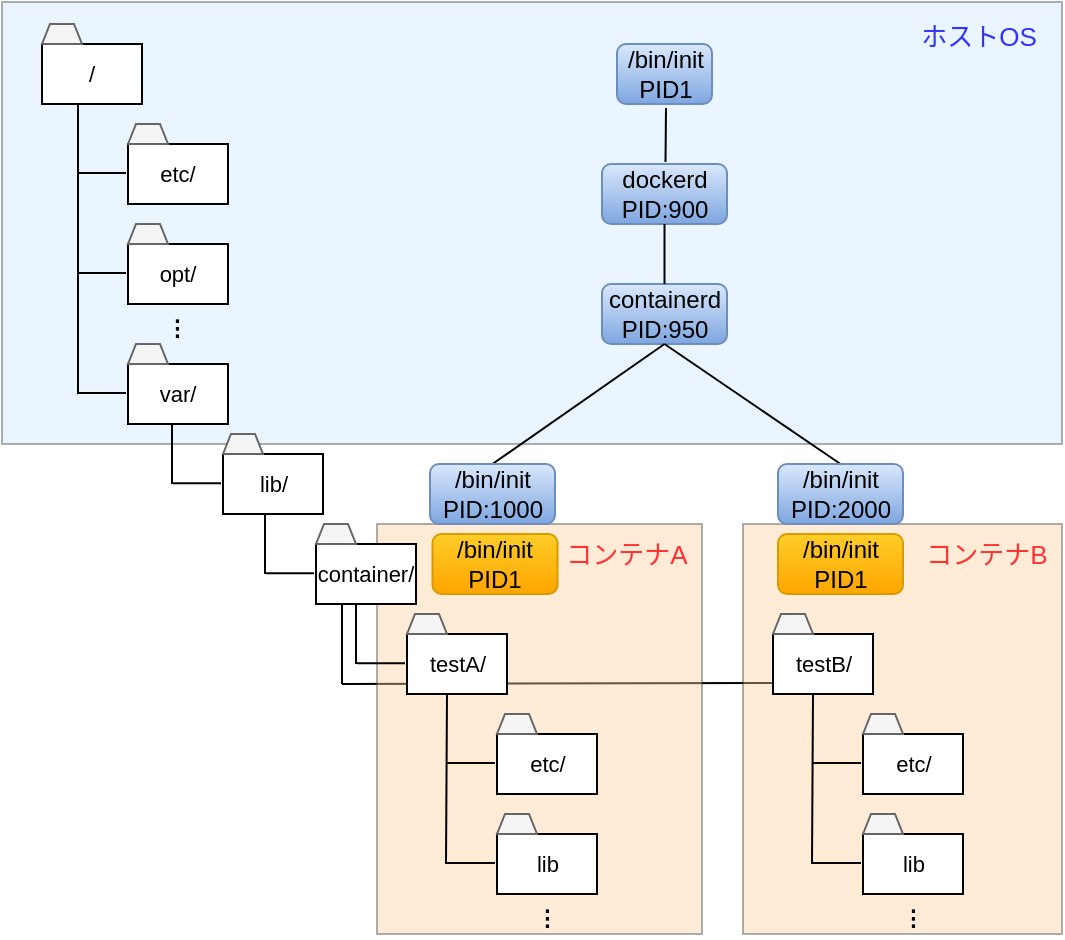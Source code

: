 <mxfile version="12.5.5" type="github">
  <diagram id="3PronI64AzVX0cKYdvCM" name="ページ1">
    <mxGraphModel dx="862" dy="401" grid="1" gridSize="10" guides="1" tooltips="1" connect="1" arrows="1" fold="1" page="1" pageScale="1" pageWidth="690" pageHeight="980" math="0" shadow="0">
      <root>
        <mxCell id="0"/>
        <mxCell id="1" parent="0"/>
        <mxCell id="z6NZwSQl8ovmcM_vJdd9-112" value="" style="endArrow=none;html=1;fontFamily=Helvetica;fontSize=11;entryX=0;entryY=0.75;entryDx=0;entryDy=0;" edge="1" parent="1">
          <mxGeometry width="50" height="50" relative="1" as="geometry">
            <mxPoint x="260" y="410" as="sourcePoint"/>
            <mxPoint x="475.5" y="409.5" as="targetPoint"/>
          </mxGeometry>
        </mxCell>
        <mxCell id="z6NZwSQl8ovmcM_vJdd9-1" value="" style="rounded=0;whiteSpace=wrap;html=1;fontFamily=Helvetica;fontSize=13;fillColor=#ffcc99;strokeColor=#36393d;opacity=40;" vertex="1" parent="1">
          <mxGeometry x="277.5" y="330" width="162.5" height="205" as="geometry"/>
        </mxCell>
        <mxCell id="z6NZwSQl8ovmcM_vJdd9-2" value="&lt;font style=&quot;font-size: 11px;&quot;&gt;etc/&lt;/font&gt;" style="rounded=0;whiteSpace=wrap;html=1;fontFamily=Helvetica;fontSize=11;" vertex="1" parent="1">
          <mxGeometry x="337.5" y="435" width="50" height="30" as="geometry"/>
        </mxCell>
        <mxCell id="z6NZwSQl8ovmcM_vJdd9-3" value="" style="shape=trapezoid;perimeter=trapezoidPerimeter;whiteSpace=wrap;html=1;fontFamily=メイリオ;fontSize=11;fillColor=#f5f5f5;strokeColor=#666666;fontColor=#333333;" vertex="1" parent="1">
          <mxGeometry x="337.5" y="425" width="20" height="10" as="geometry"/>
        </mxCell>
        <mxCell id="z6NZwSQl8ovmcM_vJdd9-5" value="" style="rounded=0;whiteSpace=wrap;html=1;fontFamily=Helvetica;fontSize=13;fillColor=#cce5ff;strokeColor=#36393d;opacity=40;" vertex="1" parent="1">
          <mxGeometry x="90" y="69" width="530" height="221" as="geometry"/>
        </mxCell>
        <mxCell id="z6NZwSQl8ovmcM_vJdd9-6" value="" style="group;fontSize=11;" vertex="1" connectable="0" parent="1">
          <mxGeometry x="110" y="80" width="60" height="50" as="geometry"/>
        </mxCell>
        <mxCell id="z6NZwSQl8ovmcM_vJdd9-7" value="" style="group;fontSize=11;" vertex="1" connectable="0" parent="z6NZwSQl8ovmcM_vJdd9-6">
          <mxGeometry width="50" height="40" as="geometry"/>
        </mxCell>
        <mxCell id="z6NZwSQl8ovmcM_vJdd9-8" value="/" style="rounded=0;whiteSpace=wrap;html=1;fontFamily=Helvetica;fontSize=11;" vertex="1" parent="z6NZwSQl8ovmcM_vJdd9-7">
          <mxGeometry y="10" width="50" height="30" as="geometry"/>
        </mxCell>
        <mxCell id="z6NZwSQl8ovmcM_vJdd9-9" value="" style="shape=trapezoid;perimeter=trapezoidPerimeter;whiteSpace=wrap;html=1;fontFamily=メイリオ;fontSize=11;fillColor=#f5f5f5;strokeColor=#666666;fontColor=#333333;" vertex="1" parent="z6NZwSQl8ovmcM_vJdd9-7">
          <mxGeometry width="20" height="10" as="geometry"/>
        </mxCell>
        <mxCell id="z6NZwSQl8ovmcM_vJdd9-10" value="" style="endArrow=none;html=1;fontFamily=Helvetica;fontSize=11;entryX=0.25;entryY=1;entryDx=0;entryDy=0;" edge="1" parent="1">
          <mxGeometry width="50" height="50" relative="1" as="geometry">
            <mxPoint x="128" y="265" as="sourcePoint"/>
            <mxPoint x="128" y="120" as="targetPoint"/>
          </mxGeometry>
        </mxCell>
        <mxCell id="z6NZwSQl8ovmcM_vJdd9-11" value="" style="endArrow=none;html=1;fontFamily=Helvetica;fontSize=11;entryX=0;entryY=0.5;entryDx=0;entryDy=0;" edge="1" parent="1">
          <mxGeometry width="50" height="50" relative="1" as="geometry">
            <mxPoint x="128" y="154.5" as="sourcePoint"/>
            <mxPoint x="152" y="154.5" as="targetPoint"/>
          </mxGeometry>
        </mxCell>
        <mxCell id="z6NZwSQl8ovmcM_vJdd9-12" value="" style="endArrow=none;html=1;fontFamily=Helvetica;fontSize=11;entryX=0;entryY=0.5;entryDx=0;entryDy=0;" edge="1" parent="1">
          <mxGeometry width="50" height="50" relative="1" as="geometry">
            <mxPoint x="175.5" y="309.66" as="sourcePoint"/>
            <mxPoint x="199.5" y="309.66" as="targetPoint"/>
          </mxGeometry>
        </mxCell>
        <mxCell id="z6NZwSQl8ovmcM_vJdd9-13" value="" style="endArrow=none;html=1;fontFamily=Helvetica;fontSize=11;entryX=0.5;entryY=1;entryDx=0;entryDy=0;" edge="1" parent="1">
          <mxGeometry width="50" height="50" relative="1" as="geometry">
            <mxPoint x="175" y="310" as="sourcePoint"/>
            <mxPoint x="175.0" y="280" as="targetPoint"/>
          </mxGeometry>
        </mxCell>
        <mxCell id="z6NZwSQl8ovmcM_vJdd9-14" value="ホストOS" style="text;html=1;strokeColor=none;fillColor=none;align=center;verticalAlign=middle;whiteSpace=wrap;rounded=0;fontFamily=Helvetica;fontSize=13;opacity=40;fontColor=#3333FF;labelBackgroundColor=none;" vertex="1" parent="1">
          <mxGeometry x="540.5" y="76" width="75" height="20" as="geometry"/>
        </mxCell>
        <mxCell id="z6NZwSQl8ovmcM_vJdd9-15" value="" style="group;fontSize=11;" vertex="1" connectable="0" parent="1">
          <mxGeometry x="153" y="130" width="60" height="50" as="geometry"/>
        </mxCell>
        <mxCell id="z6NZwSQl8ovmcM_vJdd9-16" value="" style="group;fontSize=11;" vertex="1" connectable="0" parent="z6NZwSQl8ovmcM_vJdd9-15">
          <mxGeometry width="50" height="40" as="geometry"/>
        </mxCell>
        <mxCell id="z6NZwSQl8ovmcM_vJdd9-17" value="&lt;font style=&quot;font-size: 11px;&quot;&gt;etc/&lt;/font&gt;" style="rounded=0;whiteSpace=wrap;html=1;fontFamily=Helvetica;fontSize=11;" vertex="1" parent="z6NZwSQl8ovmcM_vJdd9-16">
          <mxGeometry y="10" width="50" height="30" as="geometry"/>
        </mxCell>
        <mxCell id="z6NZwSQl8ovmcM_vJdd9-18" value="" style="shape=trapezoid;perimeter=trapezoidPerimeter;whiteSpace=wrap;html=1;fontFamily=メイリオ;fontSize=11;fillColor=#f5f5f5;strokeColor=#666666;fontColor=#333333;" vertex="1" parent="z6NZwSQl8ovmcM_vJdd9-16">
          <mxGeometry width="20" height="10" as="geometry"/>
        </mxCell>
        <mxCell id="z6NZwSQl8ovmcM_vJdd9-19" value="" style="endArrow=none;html=1;fontFamily=Helvetica;fontSize=11;entryX=0;entryY=0.5;entryDx=0;entryDy=0;" edge="1" parent="1">
          <mxGeometry width="50" height="50" relative="1" as="geometry">
            <mxPoint x="128.0" y="204.5" as="sourcePoint"/>
            <mxPoint x="152" y="204.5" as="targetPoint"/>
          </mxGeometry>
        </mxCell>
        <mxCell id="z6NZwSQl8ovmcM_vJdd9-20" value="" style="group;fontSize=11;" vertex="1" connectable="0" parent="1">
          <mxGeometry x="153" y="180" width="60" height="60" as="geometry"/>
        </mxCell>
        <mxCell id="z6NZwSQl8ovmcM_vJdd9-21" value="" style="group;fontSize=11;" vertex="1" connectable="0" parent="z6NZwSQl8ovmcM_vJdd9-20">
          <mxGeometry width="50" height="40" as="geometry"/>
        </mxCell>
        <mxCell id="z6NZwSQl8ovmcM_vJdd9-22" value="&lt;font style=&quot;font-size: 11px;&quot;&gt;opt/&lt;/font&gt;" style="rounded=0;whiteSpace=wrap;html=1;fontFamily=Helvetica;fontSize=11;" vertex="1" parent="z6NZwSQl8ovmcM_vJdd9-21">
          <mxGeometry y="10" width="50" height="30" as="geometry"/>
        </mxCell>
        <mxCell id="z6NZwSQl8ovmcM_vJdd9-23" value="" style="shape=trapezoid;perimeter=trapezoidPerimeter;whiteSpace=wrap;html=1;fontFamily=メイリオ;fontSize=11;fillColor=#f5f5f5;strokeColor=#666666;fontColor=#333333;" vertex="1" parent="z6NZwSQl8ovmcM_vJdd9-21">
          <mxGeometry width="20" height="10" as="geometry"/>
        </mxCell>
        <mxCell id="z6NZwSQl8ovmcM_vJdd9-24" value="&lt;font style=&quot;font-size: 11px;&quot;&gt;⋮&lt;/font&gt;" style="text;html=1;strokeColor=none;fillColor=none;align=center;verticalAlign=middle;whiteSpace=wrap;rounded=0;fontFamily=Helvetica;fontSize=11;fontStyle=1" vertex="1" parent="z6NZwSQl8ovmcM_vJdd9-20">
          <mxGeometry x="5.5" y="42" width="37" height="20" as="geometry"/>
        </mxCell>
        <mxCell id="z6NZwSQl8ovmcM_vJdd9-25" value="" style="endArrow=none;html=1;fontFamily=Helvetica;fontSize=11;entryX=0;entryY=0.5;entryDx=0;entryDy=0;" edge="1" parent="1">
          <mxGeometry width="50" height="50" relative="1" as="geometry">
            <mxPoint x="128.0" y="264.5" as="sourcePoint"/>
            <mxPoint x="152" y="264.5" as="targetPoint"/>
          </mxGeometry>
        </mxCell>
        <mxCell id="z6NZwSQl8ovmcM_vJdd9-26" value="" style="group;fontSize=11;" vertex="1" connectable="0" parent="1">
          <mxGeometry x="153" y="240" width="60" height="60" as="geometry"/>
        </mxCell>
        <mxCell id="z6NZwSQl8ovmcM_vJdd9-27" value="" style="group;fontSize=11;" vertex="1" connectable="0" parent="z6NZwSQl8ovmcM_vJdd9-26">
          <mxGeometry width="50" height="40" as="geometry"/>
        </mxCell>
        <mxCell id="z6NZwSQl8ovmcM_vJdd9-28" value="&lt;font style=&quot;font-size: 11px;&quot;&gt;var/&lt;/font&gt;" style="rounded=0;whiteSpace=wrap;html=1;fontFamily=Helvetica;fontSize=11;" vertex="1" parent="z6NZwSQl8ovmcM_vJdd9-27">
          <mxGeometry y="10" width="50" height="30" as="geometry"/>
        </mxCell>
        <mxCell id="z6NZwSQl8ovmcM_vJdd9-29" value="" style="shape=trapezoid;perimeter=trapezoidPerimeter;whiteSpace=wrap;html=1;fontFamily=メイリオ;fontSize=11;fillColor=#f5f5f5;strokeColor=#666666;fontColor=#333333;" vertex="1" parent="z6NZwSQl8ovmcM_vJdd9-27">
          <mxGeometry width="20" height="10" as="geometry"/>
        </mxCell>
        <mxCell id="z6NZwSQl8ovmcM_vJdd9-30" value="" style="group;fontSize=11;" vertex="1" connectable="0" parent="1">
          <mxGeometry x="200.5" y="285" width="60" height="50" as="geometry"/>
        </mxCell>
        <mxCell id="z6NZwSQl8ovmcM_vJdd9-31" value="" style="group;fontSize=11;" vertex="1" connectable="0" parent="z6NZwSQl8ovmcM_vJdd9-30">
          <mxGeometry width="50" height="40" as="geometry"/>
        </mxCell>
        <mxCell id="z6NZwSQl8ovmcM_vJdd9-32" value="&lt;font style=&quot;font-size: 11px;&quot;&gt;lib/&lt;/font&gt;" style="rounded=0;whiteSpace=wrap;html=1;fontFamily=Helvetica;fontSize=11;" vertex="1" parent="z6NZwSQl8ovmcM_vJdd9-31">
          <mxGeometry y="10" width="50" height="30" as="geometry"/>
        </mxCell>
        <mxCell id="z6NZwSQl8ovmcM_vJdd9-33" value="" style="shape=trapezoid;perimeter=trapezoidPerimeter;whiteSpace=wrap;html=1;fontFamily=メイリオ;fontSize=11;fillColor=#f5f5f5;strokeColor=#666666;fontColor=#333333;" vertex="1" parent="z6NZwSQl8ovmcM_vJdd9-31">
          <mxGeometry width="20" height="10" as="geometry"/>
        </mxCell>
        <mxCell id="z6NZwSQl8ovmcM_vJdd9-34" value="" style="endArrow=none;html=1;fontFamily=Helvetica;fontSize=11;entryX=0.5;entryY=1;entryDx=0;entryDy=0;" edge="1" parent="1">
          <mxGeometry width="50" height="50" relative="1" as="geometry">
            <mxPoint x="221.5" y="355" as="sourcePoint"/>
            <mxPoint x="221.5" y="325" as="targetPoint"/>
          </mxGeometry>
        </mxCell>
        <mxCell id="z6NZwSQl8ovmcM_vJdd9-35" value="" style="endArrow=none;html=1;fontFamily=Helvetica;fontSize=11;entryX=0;entryY=0.5;entryDx=0;entryDy=0;" edge="1" parent="1">
          <mxGeometry width="50" height="50" relative="1" as="geometry">
            <mxPoint x="222" y="354.66" as="sourcePoint"/>
            <mxPoint x="246" y="354.66" as="targetPoint"/>
          </mxGeometry>
        </mxCell>
        <mxCell id="z6NZwSQl8ovmcM_vJdd9-36" value="" style="group;fontSize=11;" vertex="1" connectable="0" parent="1">
          <mxGeometry x="247" y="330" width="60" height="50" as="geometry"/>
        </mxCell>
        <mxCell id="z6NZwSQl8ovmcM_vJdd9-37" value="" style="group;fontSize=11;" vertex="1" connectable="0" parent="z6NZwSQl8ovmcM_vJdd9-36">
          <mxGeometry width="50" height="40" as="geometry"/>
        </mxCell>
        <mxCell id="z6NZwSQl8ovmcM_vJdd9-38" value="&lt;font style=&quot;font-size: 11px;&quot;&gt;container/&lt;/font&gt;" style="rounded=0;whiteSpace=wrap;html=1;fontFamily=Helvetica;fontSize=11;" vertex="1" parent="z6NZwSQl8ovmcM_vJdd9-37">
          <mxGeometry y="10" width="50" height="30" as="geometry"/>
        </mxCell>
        <mxCell id="z6NZwSQl8ovmcM_vJdd9-39" value="" style="shape=trapezoid;perimeter=trapezoidPerimeter;whiteSpace=wrap;html=1;fontFamily=メイリオ;fontSize=11;fillColor=#f5f5f5;strokeColor=#666666;fontColor=#333333;" vertex="1" parent="z6NZwSQl8ovmcM_vJdd9-37">
          <mxGeometry width="20" height="10" as="geometry"/>
        </mxCell>
        <mxCell id="z6NZwSQl8ovmcM_vJdd9-40" value="" style="endArrow=none;html=1;fontFamily=Helvetica;fontSize=11;entryX=0;entryY=0.5;entryDx=0;entryDy=0;" edge="1" parent="1">
          <mxGeometry width="50" height="50" relative="1" as="geometry">
            <mxPoint x="267.5" y="399.66" as="sourcePoint"/>
            <mxPoint x="291.5" y="399.66" as="targetPoint"/>
          </mxGeometry>
        </mxCell>
        <mxCell id="z6NZwSQl8ovmcM_vJdd9-41" value="" style="group;fontSize=11;" vertex="1" connectable="0" parent="1">
          <mxGeometry x="292.5" y="375" width="60" height="50" as="geometry"/>
        </mxCell>
        <mxCell id="z6NZwSQl8ovmcM_vJdd9-42" value="" style="group;fontSize=11;" vertex="1" connectable="0" parent="z6NZwSQl8ovmcM_vJdd9-41">
          <mxGeometry width="50" height="40" as="geometry"/>
        </mxCell>
        <mxCell id="z6NZwSQl8ovmcM_vJdd9-43" value="&lt;font style=&quot;font-size: 11px&quot;&gt;testA/&lt;/font&gt;" style="rounded=0;whiteSpace=wrap;html=1;fontFamily=Helvetica;fontSize=11;" vertex="1" parent="z6NZwSQl8ovmcM_vJdd9-42">
          <mxGeometry y="10" width="50" height="30" as="geometry"/>
        </mxCell>
        <mxCell id="z6NZwSQl8ovmcM_vJdd9-44" value="" style="shape=trapezoid;perimeter=trapezoidPerimeter;whiteSpace=wrap;html=1;fontFamily=メイリオ;fontSize=11;fillColor=#f5f5f5;strokeColor=#666666;fontColor=#333333;" vertex="1" parent="z6NZwSQl8ovmcM_vJdd9-42">
          <mxGeometry width="20" height="10" as="geometry"/>
        </mxCell>
        <mxCell id="z6NZwSQl8ovmcM_vJdd9-45" value="" style="endArrow=none;html=1;fontFamily=Helvetica;fontSize=11;entryX=0.5;entryY=1;entryDx=0;entryDy=0;" edge="1" parent="1">
          <mxGeometry width="50" height="50" relative="1" as="geometry">
            <mxPoint x="267" y="400" as="sourcePoint"/>
            <mxPoint x="267" y="370" as="targetPoint"/>
          </mxGeometry>
        </mxCell>
        <mxCell id="z6NZwSQl8ovmcM_vJdd9-46" value="" style="endArrow=none;html=1;fontFamily=Helvetica;fontSize=11;entryX=0.25;entryY=1;entryDx=0;entryDy=0;" edge="1" parent="1">
          <mxGeometry width="50" height="50" relative="1" as="geometry">
            <mxPoint x="312" y="500" as="sourcePoint"/>
            <mxPoint x="312.5" y="415" as="targetPoint"/>
          </mxGeometry>
        </mxCell>
        <mxCell id="z6NZwSQl8ovmcM_vJdd9-47" value="" style="endArrow=none;html=1;fontFamily=Helvetica;fontSize=11;entryX=0;entryY=0.5;entryDx=0;entryDy=0;" edge="1" parent="1">
          <mxGeometry width="50" height="50" relative="1" as="geometry">
            <mxPoint x="312.5" y="449.5" as="sourcePoint"/>
            <mxPoint x="336.5" y="449.5" as="targetPoint"/>
          </mxGeometry>
        </mxCell>
        <mxCell id="z6NZwSQl8ovmcM_vJdd9-48" value="" style="endArrow=none;html=1;fontFamily=Helvetica;fontSize=11;entryX=0;entryY=0.5;entryDx=0;entryDy=0;" edge="1" parent="1">
          <mxGeometry width="50" height="50" relative="1" as="geometry">
            <mxPoint x="312.5" y="499.5" as="sourcePoint"/>
            <mxPoint x="336.5" y="499.5" as="targetPoint"/>
          </mxGeometry>
        </mxCell>
        <mxCell id="z6NZwSQl8ovmcM_vJdd9-49" value="" style="group;fontSize=11;" vertex="1" connectable="0" parent="1">
          <mxGeometry x="337.5" y="475" width="60" height="60" as="geometry"/>
        </mxCell>
        <mxCell id="z6NZwSQl8ovmcM_vJdd9-50" value="" style="group;fontSize=11;" vertex="1" connectable="0" parent="z6NZwSQl8ovmcM_vJdd9-49">
          <mxGeometry width="50" height="40" as="geometry"/>
        </mxCell>
        <mxCell id="z6NZwSQl8ovmcM_vJdd9-51" value="&lt;font style=&quot;font-size: 11px;&quot;&gt;lib&lt;/font&gt;" style="rounded=0;whiteSpace=wrap;html=1;fontFamily=Helvetica;fontSize=11;" vertex="1" parent="z6NZwSQl8ovmcM_vJdd9-50">
          <mxGeometry y="10" width="50" height="30" as="geometry"/>
        </mxCell>
        <mxCell id="z6NZwSQl8ovmcM_vJdd9-52" value="" style="shape=trapezoid;perimeter=trapezoidPerimeter;whiteSpace=wrap;html=1;fontFamily=メイリオ;fontSize=11;fillColor=#f5f5f5;strokeColor=#666666;fontColor=#333333;" vertex="1" parent="z6NZwSQl8ovmcM_vJdd9-50">
          <mxGeometry width="20" height="10" as="geometry"/>
        </mxCell>
        <mxCell id="z6NZwSQl8ovmcM_vJdd9-53" value="&lt;font style=&quot;font-size: 11px;&quot;&gt;⋮&lt;/font&gt;" style="text;html=1;strokeColor=none;fillColor=none;align=center;verticalAlign=middle;whiteSpace=wrap;rounded=0;fontFamily=Helvetica;fontSize=11;fontStyle=1" vertex="1" parent="z6NZwSQl8ovmcM_vJdd9-49">
          <mxGeometry x="6.5" y="42" width="37" height="20" as="geometry"/>
        </mxCell>
        <mxCell id="z6NZwSQl8ovmcM_vJdd9-58" value="" style="rounded=0;whiteSpace=wrap;html=1;fontFamily=Helvetica;fontSize=13;fillColor=#ffcc99;strokeColor=#36393d;opacity=40;" vertex="1" parent="1">
          <mxGeometry x="460.5" y="330" width="159.5" height="205" as="geometry"/>
        </mxCell>
        <mxCell id="z6NZwSQl8ovmcM_vJdd9-59" value="&lt;font style=&quot;font-size: 11px;&quot;&gt;etc/&lt;/font&gt;" style="rounded=0;whiteSpace=wrap;html=1;fontFamily=Helvetica;fontSize=11;" vertex="1" parent="1">
          <mxGeometry x="520.5" y="435" width="50" height="30" as="geometry"/>
        </mxCell>
        <mxCell id="z6NZwSQl8ovmcM_vJdd9-60" value="" style="shape=trapezoid;perimeter=trapezoidPerimeter;whiteSpace=wrap;html=1;fontFamily=メイリオ;fontSize=11;fillColor=#f5f5f5;strokeColor=#666666;fontColor=#333333;" vertex="1" parent="1">
          <mxGeometry x="520.5" y="425" width="20" height="10" as="geometry"/>
        </mxCell>
        <mxCell id="z6NZwSQl8ovmcM_vJdd9-63" value="" style="group;fontSize=11;" vertex="1" connectable="0" parent="1">
          <mxGeometry x="475.5" y="375" width="60" height="50" as="geometry"/>
        </mxCell>
        <mxCell id="z6NZwSQl8ovmcM_vJdd9-64" value="" style="group;fontSize=11;" vertex="1" connectable="0" parent="z6NZwSQl8ovmcM_vJdd9-63">
          <mxGeometry width="50" height="40" as="geometry"/>
        </mxCell>
        <mxCell id="z6NZwSQl8ovmcM_vJdd9-65" value="testB/" style="rounded=0;whiteSpace=wrap;html=1;fontFamily=Helvetica;fontSize=11;" vertex="1" parent="z6NZwSQl8ovmcM_vJdd9-64">
          <mxGeometry y="10" width="50" height="30" as="geometry"/>
        </mxCell>
        <mxCell id="z6NZwSQl8ovmcM_vJdd9-66" value="" style="shape=trapezoid;perimeter=trapezoidPerimeter;whiteSpace=wrap;html=1;fontFamily=メイリオ;fontSize=11;fillColor=#f5f5f5;strokeColor=#666666;fontColor=#333333;" vertex="1" parent="z6NZwSQl8ovmcM_vJdd9-64">
          <mxGeometry width="20" height="10" as="geometry"/>
        </mxCell>
        <mxCell id="z6NZwSQl8ovmcM_vJdd9-68" value="" style="endArrow=none;html=1;fontFamily=Helvetica;fontSize=11;entryX=0.25;entryY=1;entryDx=0;entryDy=0;" edge="1" parent="1">
          <mxGeometry width="50" height="50" relative="1" as="geometry">
            <mxPoint x="495" y="500" as="sourcePoint"/>
            <mxPoint x="495.5" y="415" as="targetPoint"/>
          </mxGeometry>
        </mxCell>
        <mxCell id="z6NZwSQl8ovmcM_vJdd9-69" value="" style="endArrow=none;html=1;fontFamily=Helvetica;fontSize=11;entryX=0;entryY=0.5;entryDx=0;entryDy=0;" edge="1" parent="1">
          <mxGeometry width="50" height="50" relative="1" as="geometry">
            <mxPoint x="495.5" y="449.5" as="sourcePoint"/>
            <mxPoint x="519.5" y="449.5" as="targetPoint"/>
          </mxGeometry>
        </mxCell>
        <mxCell id="z6NZwSQl8ovmcM_vJdd9-70" value="" style="endArrow=none;html=1;fontFamily=Helvetica;fontSize=11;entryX=0;entryY=0.5;entryDx=0;entryDy=0;" edge="1" parent="1">
          <mxGeometry width="50" height="50" relative="1" as="geometry">
            <mxPoint x="495.5" y="499.5" as="sourcePoint"/>
            <mxPoint x="519.5" y="499.5" as="targetPoint"/>
          </mxGeometry>
        </mxCell>
        <mxCell id="z6NZwSQl8ovmcM_vJdd9-71" value="" style="group;fontSize=11;" vertex="1" connectable="0" parent="1">
          <mxGeometry x="520.5" y="475" width="60" height="60" as="geometry"/>
        </mxCell>
        <mxCell id="z6NZwSQl8ovmcM_vJdd9-72" value="" style="group;fontSize=11;" vertex="1" connectable="0" parent="z6NZwSQl8ovmcM_vJdd9-71">
          <mxGeometry width="50" height="40" as="geometry"/>
        </mxCell>
        <mxCell id="z6NZwSQl8ovmcM_vJdd9-73" value="&lt;font style=&quot;font-size: 11px;&quot;&gt;lib&lt;/font&gt;" style="rounded=0;whiteSpace=wrap;html=1;fontFamily=Helvetica;fontSize=11;" vertex="1" parent="z6NZwSQl8ovmcM_vJdd9-72">
          <mxGeometry y="10" width="50" height="30" as="geometry"/>
        </mxCell>
        <mxCell id="z6NZwSQl8ovmcM_vJdd9-74" value="" style="shape=trapezoid;perimeter=trapezoidPerimeter;whiteSpace=wrap;html=1;fontFamily=メイリオ;fontSize=11;fillColor=#f5f5f5;strokeColor=#666666;fontColor=#333333;" vertex="1" parent="z6NZwSQl8ovmcM_vJdd9-72">
          <mxGeometry width="20" height="10" as="geometry"/>
        </mxCell>
        <mxCell id="z6NZwSQl8ovmcM_vJdd9-75" value="&lt;font style=&quot;font-size: 11px;&quot;&gt;⋮&lt;/font&gt;" style="text;html=1;strokeColor=none;fillColor=none;align=center;verticalAlign=middle;whiteSpace=wrap;rounded=0;fontFamily=Helvetica;fontSize=11;fontStyle=1" vertex="1" parent="z6NZwSQl8ovmcM_vJdd9-71">
          <mxGeometry x="6.5" y="42" width="37" height="20" as="geometry"/>
        </mxCell>
        <mxCell id="z6NZwSQl8ovmcM_vJdd9-76" value="/bin/init&lt;br&gt;PID1" style="rounded=1;whiteSpace=wrap;html=1;gradientColor=#7ea6e0;fillColor=#dae8fc;strokeColor=#6c8ebf;" vertex="1" parent="1">
          <mxGeometry x="397.5" y="90" width="47.5" height="30" as="geometry"/>
        </mxCell>
        <mxCell id="z6NZwSQl8ovmcM_vJdd9-79" value="" style="endArrow=none;html=1;fontFamily=Helvetica;fontSize=11;entryX=0.25;entryY=1;entryDx=0;entryDy=0;" edge="1" parent="1">
          <mxGeometry width="50" height="50" relative="1" as="geometry">
            <mxPoint x="421.75" y="149" as="sourcePoint"/>
            <mxPoint x="422" y="122" as="targetPoint"/>
          </mxGeometry>
        </mxCell>
        <mxCell id="z6NZwSQl8ovmcM_vJdd9-84" value="dockerd&lt;br&gt;PID:900" style="rounded=1;whiteSpace=wrap;html=1;gradientColor=#7ea6e0;fillColor=#dae8fc;strokeColor=#6c8ebf;" vertex="1" parent="1">
          <mxGeometry x="390" y="150" width="62.5" height="30" as="geometry"/>
        </mxCell>
        <mxCell id="z6NZwSQl8ovmcM_vJdd9-86" value="containerd&lt;br&gt;PID:950" style="rounded=1;whiteSpace=wrap;html=1;gradientColor=#7ea6e0;fillColor=#dae8fc;strokeColor=#6c8ebf;" vertex="1" parent="1">
          <mxGeometry x="390" y="210" width="62.5" height="30" as="geometry"/>
        </mxCell>
        <mxCell id="z6NZwSQl8ovmcM_vJdd9-90" value="" style="endArrow=none;html=1;fontFamily=Helvetica;fontSize=11;exitX=0.5;exitY=0;exitDx=0;exitDy=0;entryX=0.5;entryY=1;entryDx=0;entryDy=0;" edge="1" parent="1" source="z6NZwSQl8ovmcM_vJdd9-86" target="z6NZwSQl8ovmcM_vJdd9-84">
          <mxGeometry width="50" height="50" relative="1" as="geometry">
            <mxPoint x="422.5" y="197" as="sourcePoint"/>
            <mxPoint x="423" y="190" as="targetPoint"/>
          </mxGeometry>
        </mxCell>
        <mxCell id="z6NZwSQl8ovmcM_vJdd9-91" value="" style="endArrow=none;html=1;fontFamily=Helvetica;fontSize=11;entryX=0.5;entryY=0;entryDx=0;entryDy=0;exitX=0.5;exitY=1;exitDx=0;exitDy=0;" edge="1" parent="1" source="z6NZwSQl8ovmcM_vJdd9-86" target="z6NZwSQl8ovmcM_vJdd9-102">
          <mxGeometry width="50" height="50" relative="1" as="geometry">
            <mxPoint x="471.75" y="225.0" as="sourcePoint"/>
            <mxPoint x="495.75" y="225" as="targetPoint"/>
          </mxGeometry>
        </mxCell>
        <mxCell id="z6NZwSQl8ovmcM_vJdd9-98" value="" style="endArrow=none;html=1;fontFamily=Helvetica;fontSize=11;entryX=0.5;entryY=1;entryDx=0;entryDy=0;exitX=0.5;exitY=0;exitDx=0;exitDy=0;" edge="1" parent="1" source="z6NZwSQl8ovmcM_vJdd9-101" target="z6NZwSQl8ovmcM_vJdd9-86">
          <mxGeometry width="50" height="50" relative="1" as="geometry">
            <mxPoint x="322" y="257" as="sourcePoint"/>
            <mxPoint x="322.25" y="230" as="targetPoint"/>
          </mxGeometry>
        </mxCell>
        <mxCell id="z6NZwSQl8ovmcM_vJdd9-101" value="/bin/init&lt;br&gt;PID:1000" style="rounded=1;whiteSpace=wrap;html=1;gradientColor=#7ea6e0;fillColor=#dae8fc;strokeColor=#6c8ebf;" vertex="1" parent="1">
          <mxGeometry x="304" y="300" width="62.5" height="30" as="geometry"/>
        </mxCell>
        <mxCell id="z6NZwSQl8ovmcM_vJdd9-102" value="/bin/init&lt;br&gt;PID:2000" style="rounded=1;whiteSpace=wrap;html=1;gradientColor=#7ea6e0;fillColor=#dae8fc;strokeColor=#6c8ebf;" vertex="1" parent="1">
          <mxGeometry x="478" y="300" width="62.5" height="30" as="geometry"/>
        </mxCell>
        <mxCell id="z6NZwSQl8ovmcM_vJdd9-105" value="/bin/init&lt;br&gt;PID1" style="rounded=1;whiteSpace=wrap;html=1;gradientColor=#ffa500;fillColor=#ffcd28;strokeColor=#d79b00;" vertex="1" parent="1">
          <mxGeometry x="305.25" y="335" width="62.5" height="30" as="geometry"/>
        </mxCell>
        <mxCell id="z6NZwSQl8ovmcM_vJdd9-106" value="/bin/init&lt;br&gt;PID1" style="rounded=1;whiteSpace=wrap;html=1;gradientColor=#ffa500;fillColor=#ffcd28;strokeColor=#d79b00;" vertex="1" parent="1">
          <mxGeometry x="478" y="335" width="62.5" height="30" as="geometry"/>
        </mxCell>
        <mxCell id="z6NZwSQl8ovmcM_vJdd9-109" value="コンテナA" style="text;html=1;strokeColor=none;fillColor=none;align=center;verticalAlign=middle;whiteSpace=wrap;rounded=0;fontFamily=Helvetica;fontSize=13;opacity=40;fontColor=#FF3333;labelBackgroundColor=none;" vertex="1" parent="1">
          <mxGeometry x="365" y="335" width="75" height="20" as="geometry"/>
        </mxCell>
        <mxCell id="z6NZwSQl8ovmcM_vJdd9-110" value="コンテナB" style="text;html=1;strokeColor=none;fillColor=none;align=center;verticalAlign=middle;whiteSpace=wrap;rounded=0;fontFamily=Helvetica;fontSize=13;opacity=40;fontColor=#FF3333;labelBackgroundColor=none;" vertex="1" parent="1">
          <mxGeometry x="545" y="335" width="75" height="20" as="geometry"/>
        </mxCell>
        <mxCell id="z6NZwSQl8ovmcM_vJdd9-111" value="" style="endArrow=none;html=1;fontFamily=Helvetica;fontSize=11;" edge="1" parent="1">
          <mxGeometry width="50" height="50" relative="1" as="geometry">
            <mxPoint x="260" y="410" as="sourcePoint"/>
            <mxPoint x="260" y="370" as="targetPoint"/>
          </mxGeometry>
        </mxCell>
      </root>
    </mxGraphModel>
  </diagram>
</mxfile>

